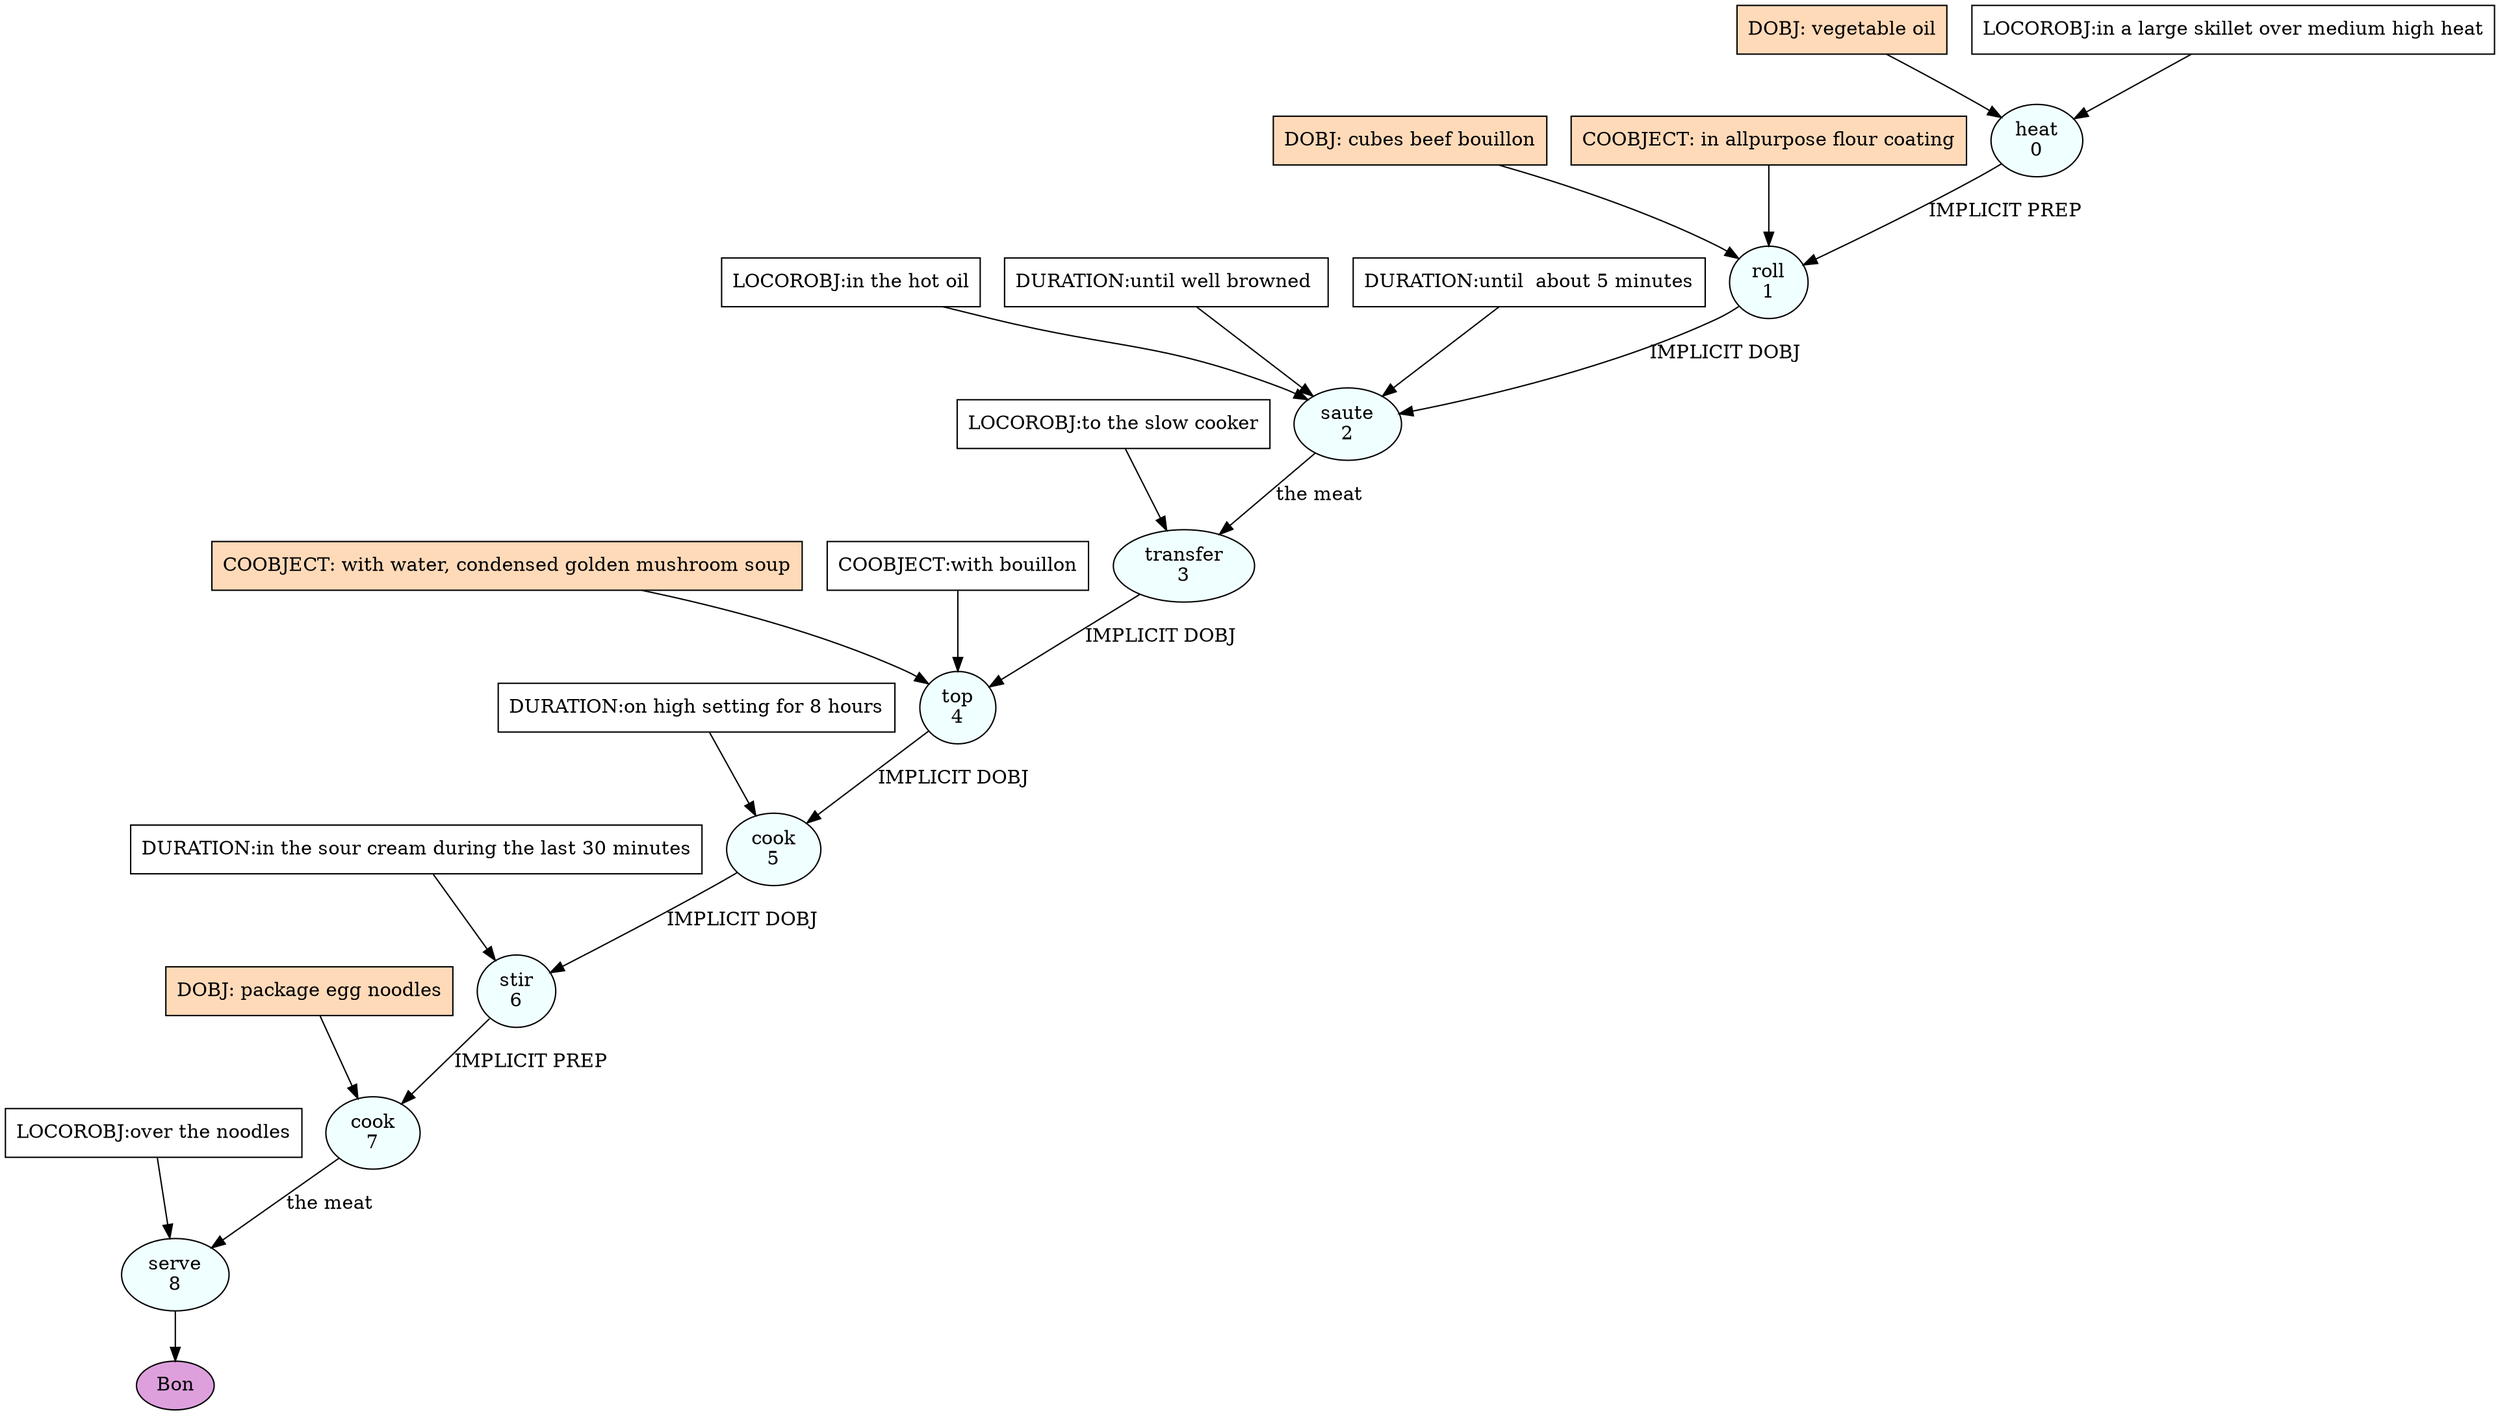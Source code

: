 digraph recipe {
E0[label="heat
0", shape=oval, style=filled, fillcolor=azure]
E1[label="roll
1", shape=oval, style=filled, fillcolor=azure]
E2[label="saute
2", shape=oval, style=filled, fillcolor=azure]
E3[label="transfer
3", shape=oval, style=filled, fillcolor=azure]
E4[label="top
4", shape=oval, style=filled, fillcolor=azure]
E5[label="cook
5", shape=oval, style=filled, fillcolor=azure]
E6[label="stir
6", shape=oval, style=filled, fillcolor=azure]
E7[label="cook
7", shape=oval, style=filled, fillcolor=azure]
E8[label="serve
8", shape=oval, style=filled, fillcolor=azure]
D0[label="DOBJ: vegetable oil", shape=box, style=filled, fillcolor=peachpuff]
D0 -> E0
P0_0[label="LOCOROBJ:in a large skillet over medium high heat", shape=box, style=filled, fillcolor=white]
P0_0 -> E0
D1_ing[label="DOBJ: cubes beef bouillon", shape=box, style=filled, fillcolor=peachpuff]
D1_ing -> E1
E0 -> E1 [label="IMPLICIT PREP"]
P1_1_ing[label="COOBJECT: in allpurpose flour coating", shape=box, style=filled, fillcolor=peachpuff]
P1_1_ing -> E1
E1 -> E2 [label="IMPLICIT DOBJ"]
P2_0_0[label="LOCOROBJ:in the hot oil", shape=box, style=filled, fillcolor=white]
P2_0_0 -> E2
P2_1_0[label="DURATION:until well browned ", shape=box, style=filled, fillcolor=white]
P2_1_0 -> E2
P2_1_1[label="DURATION:until  about 5 minutes", shape=box, style=filled, fillcolor=white]
P2_1_1 -> E2
E2 -> E3 [label="the meat"]
P3_0_0[label="LOCOROBJ:to the slow cooker", shape=box, style=filled, fillcolor=white]
P3_0_0 -> E3
E3 -> E4 [label="IMPLICIT DOBJ"]
P4_0_ing[label="COOBJECT: with water, condensed golden mushroom soup", shape=box, style=filled, fillcolor=peachpuff]
P4_0_ing -> E4
P4_0_0[label="COOBJECT:with bouillon", shape=box, style=filled, fillcolor=white]
P4_0_0 -> E4
E4 -> E5 [label="IMPLICIT DOBJ"]
P5_0_0[label="DURATION:on high setting for 8 hours", shape=box, style=filled, fillcolor=white]
P5_0_0 -> E5
E5 -> E6 [label="IMPLICIT DOBJ"]
P6_0_0[label="DURATION:in the sour cream during the last 30 minutes", shape=box, style=filled, fillcolor=white]
P6_0_0 -> E6
D7_ing[label="DOBJ: package egg noodles", shape=box, style=filled, fillcolor=peachpuff]
D7_ing -> E7
E6 -> E7 [label="IMPLICIT PREP"]
E7 -> E8 [label="the meat"]
P8_0_0[label="LOCOROBJ:over the noodles", shape=box, style=filled, fillcolor=white]
P8_0_0 -> E8
EOR[label="Bon", shape=oval, style=filled, fillcolor=plum]
E8 -> EOR
}
